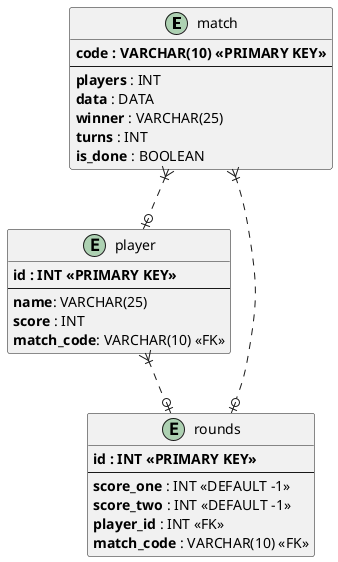 @startuml DB schema

skinparam ER {
    FontColor          white
    AttributeFontColor white
    FontSize           17
    AttributeFontSize  15
    AttributeFontname  Droid Sans Mono
    BackgroundColor    #527BC6
    BorderColor        black
    ArrowColor         black
}

entity "match" as e01 {
  **code : VARCHAR(10) <<PRIMARY KEY>>**
  --
  **players** : INT
  **data** : DATA
  **winner** : VARCHAR(25)
  **turns** : INT 
  **is_done** : BOOLEAN
}

entity "player" as e02 {
  **id : INT <<PRIMARY KEY>>**
  --
  **name**: VARCHAR(25)
  **score** : INT
  **match_code**: VARCHAR(10) <<FK>>
}

entity "rounds" as e03 {
  **id : INT <<PRIMARY KEY>>**
  --
  **score_one** : INT <<DEFAULT -1>>
  **score_two** : INT <<DEFAULT -1>>
  **player_id** : INT <<FK>>
  **match_code** : VARCHAR(10) <<FK>>
}

e01 }|-.o| e02
e01 }|-.o| e03
e02 }|-.o| e03
@enduml